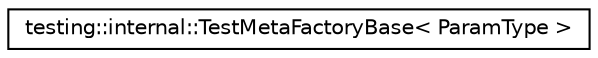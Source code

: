 digraph G
{
  edge [fontname="Helvetica",fontsize="10",labelfontname="Helvetica",labelfontsize="10"];
  node [fontname="Helvetica",fontsize="10",shape=record];
  rankdir="LR";
  Node1 [label="testing::internal::TestMetaFactoryBase\< ParamType \>",height=0.2,width=0.4,color="black", fillcolor="white", style="filled",URL="$classtesting_1_1internal_1_1TestMetaFactoryBase.html"];
}
